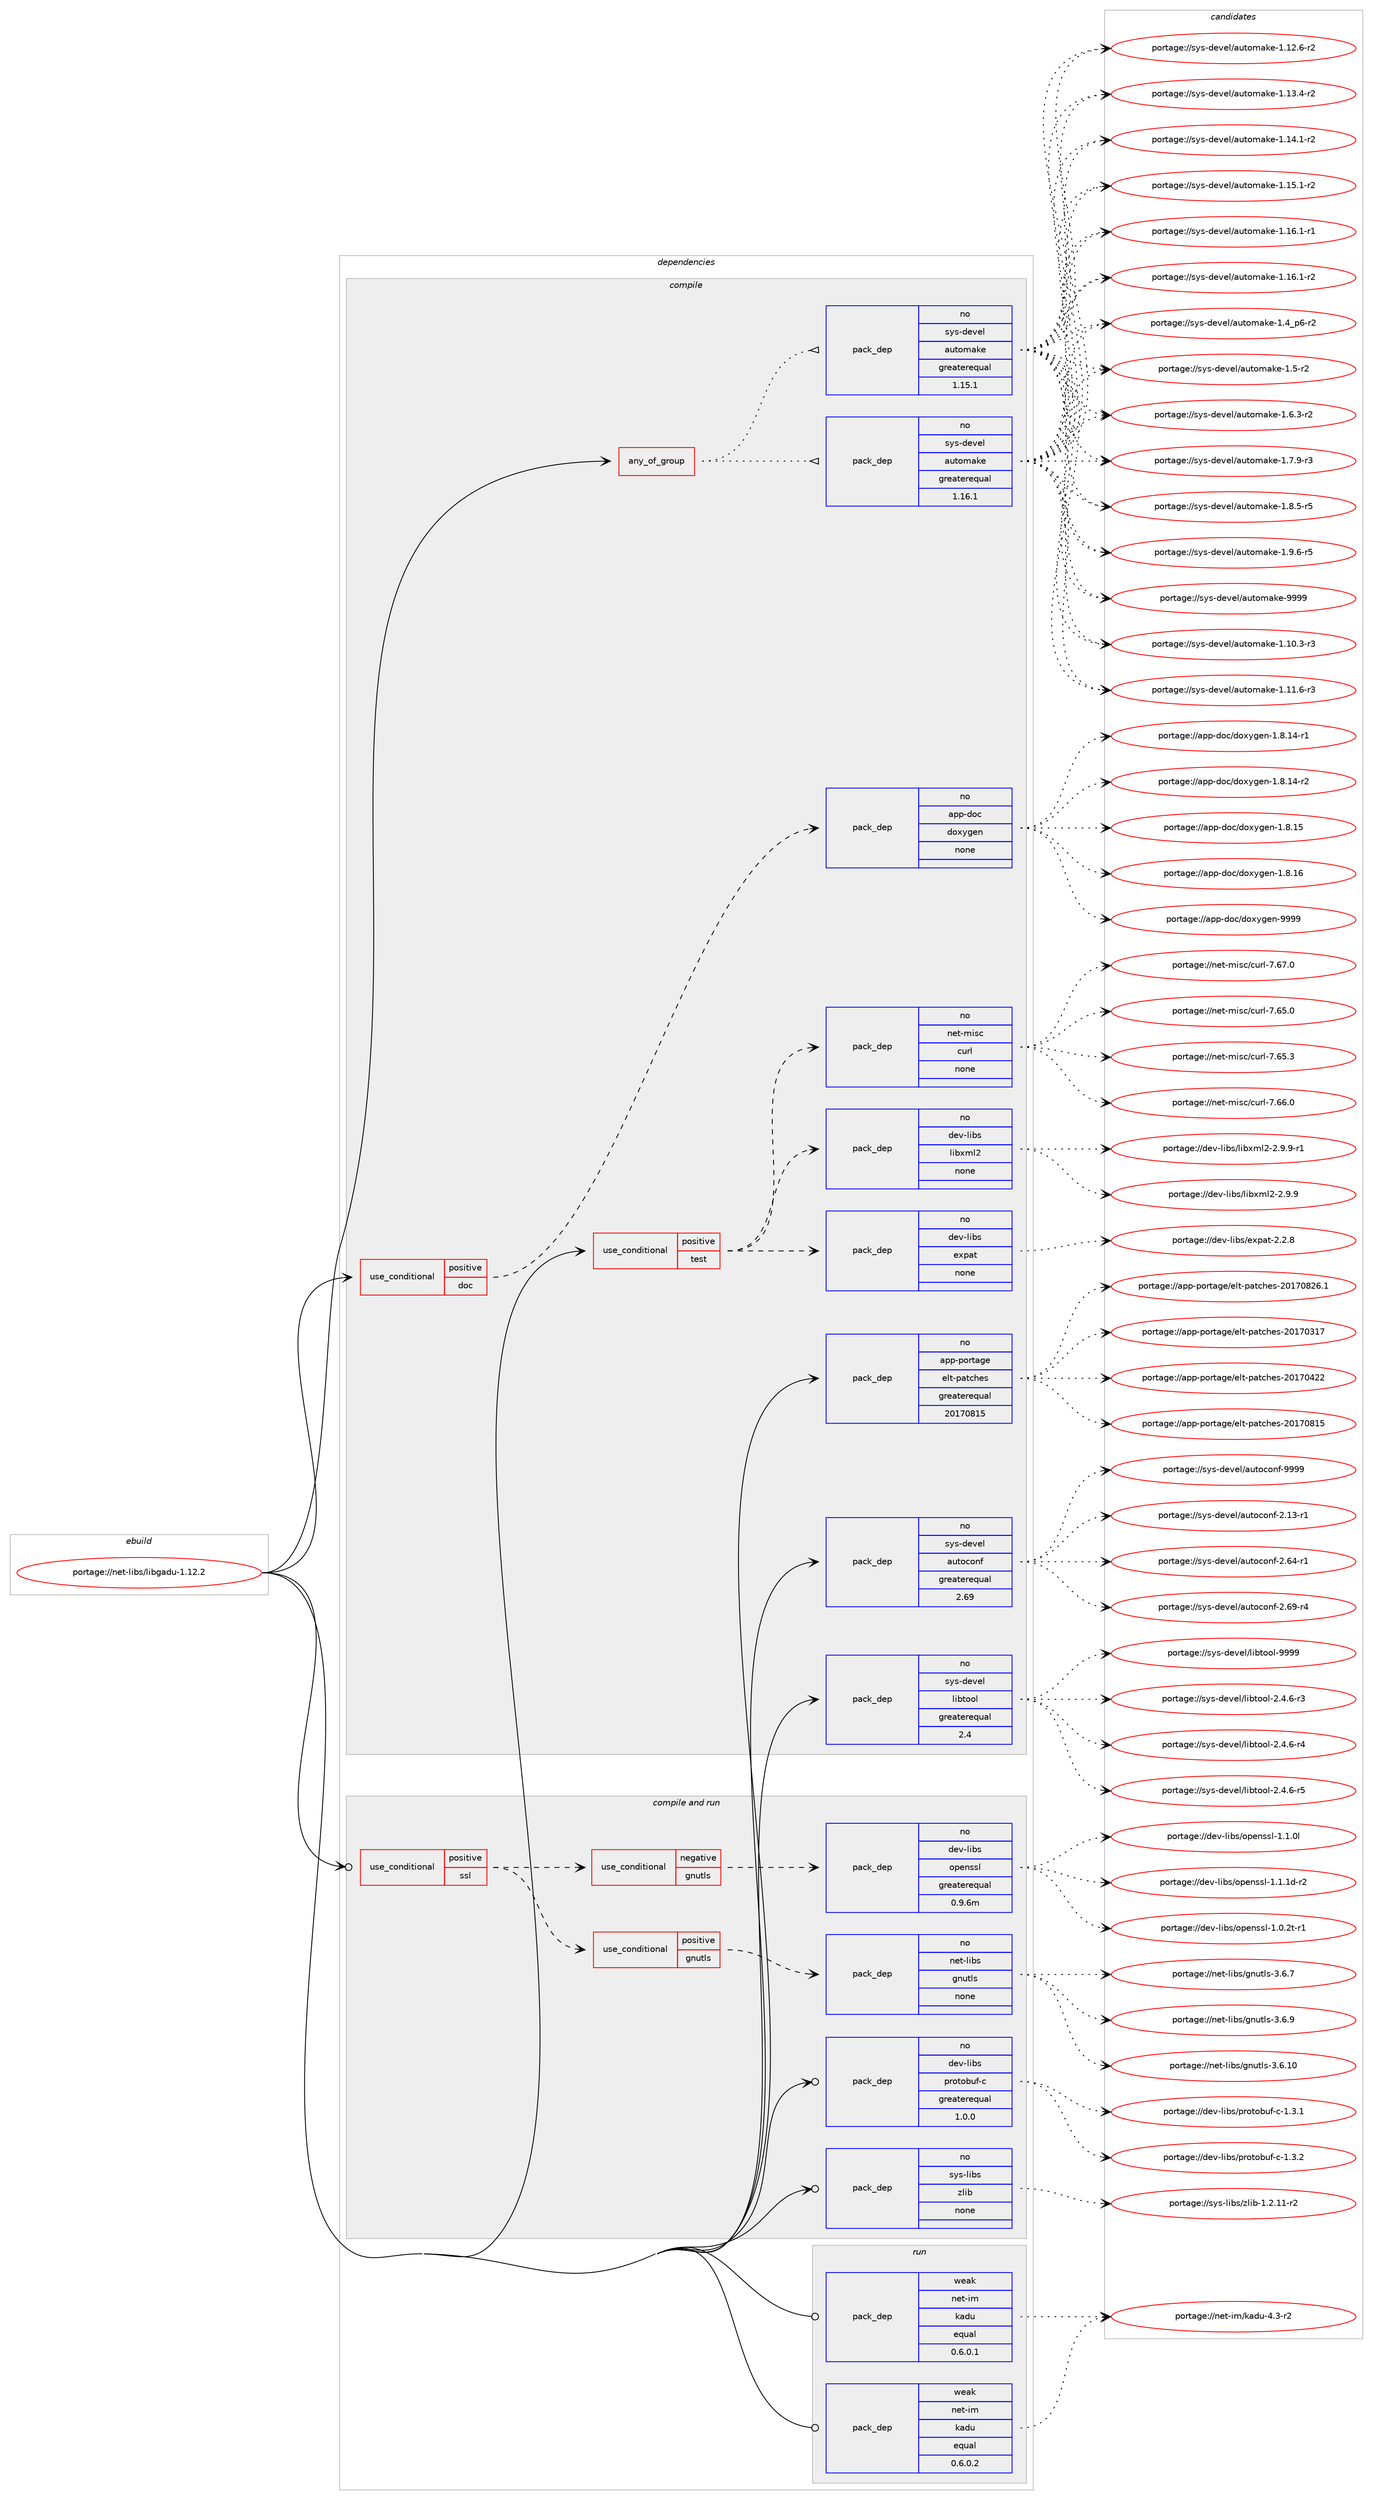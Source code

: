 digraph prolog {

# *************
# Graph options
# *************

newrank=true;
concentrate=true;
compound=true;
graph [rankdir=LR,fontname=Helvetica,fontsize=10,ranksep=1.5];#, ranksep=2.5, nodesep=0.2];
edge  [arrowhead=vee];
node  [fontname=Helvetica,fontsize=10];

# **********
# The ebuild
# **********

subgraph cluster_leftcol {
color=gray;
rank=same;
label=<<i>ebuild</i>>;
id [label="portage://net-libs/libgadu-1.12.2", color=red, width=4, href="../net-libs/libgadu-1.12.2.svg"];
}

# ****************
# The dependencies
# ****************

subgraph cluster_midcol {
color=gray;
label=<<i>dependencies</i>>;
subgraph cluster_compile {
fillcolor="#eeeeee";
style=filled;
label=<<i>compile</i>>;
subgraph any5787 {
dependency359201 [label=<<TABLE BORDER="0" CELLBORDER="1" CELLSPACING="0" CELLPADDING="4"><TR><TD CELLPADDING="10">any_of_group</TD></TR></TABLE>>, shape=none, color=red];subgraph pack263392 {
dependency359202 [label=<<TABLE BORDER="0" CELLBORDER="1" CELLSPACING="0" CELLPADDING="4" WIDTH="220"><TR><TD ROWSPAN="6" CELLPADDING="30">pack_dep</TD></TR><TR><TD WIDTH="110">no</TD></TR><TR><TD>sys-devel</TD></TR><TR><TD>automake</TD></TR><TR><TD>greaterequal</TD></TR><TR><TD>1.16.1</TD></TR></TABLE>>, shape=none, color=blue];
}
dependency359201:e -> dependency359202:w [weight=20,style="dotted",arrowhead="oinv"];
subgraph pack263393 {
dependency359203 [label=<<TABLE BORDER="0" CELLBORDER="1" CELLSPACING="0" CELLPADDING="4" WIDTH="220"><TR><TD ROWSPAN="6" CELLPADDING="30">pack_dep</TD></TR><TR><TD WIDTH="110">no</TD></TR><TR><TD>sys-devel</TD></TR><TR><TD>automake</TD></TR><TR><TD>greaterequal</TD></TR><TR><TD>1.15.1</TD></TR></TABLE>>, shape=none, color=blue];
}
dependency359201:e -> dependency359203:w [weight=20,style="dotted",arrowhead="oinv"];
}
id:e -> dependency359201:w [weight=20,style="solid",arrowhead="vee"];
subgraph cond89868 {
dependency359204 [label=<<TABLE BORDER="0" CELLBORDER="1" CELLSPACING="0" CELLPADDING="4"><TR><TD ROWSPAN="3" CELLPADDING="10">use_conditional</TD></TR><TR><TD>positive</TD></TR><TR><TD>doc</TD></TR></TABLE>>, shape=none, color=red];
subgraph pack263394 {
dependency359205 [label=<<TABLE BORDER="0" CELLBORDER="1" CELLSPACING="0" CELLPADDING="4" WIDTH="220"><TR><TD ROWSPAN="6" CELLPADDING="30">pack_dep</TD></TR><TR><TD WIDTH="110">no</TD></TR><TR><TD>app-doc</TD></TR><TR><TD>doxygen</TD></TR><TR><TD>none</TD></TR><TR><TD></TD></TR></TABLE>>, shape=none, color=blue];
}
dependency359204:e -> dependency359205:w [weight=20,style="dashed",arrowhead="vee"];
}
id:e -> dependency359204:w [weight=20,style="solid",arrowhead="vee"];
subgraph cond89869 {
dependency359206 [label=<<TABLE BORDER="0" CELLBORDER="1" CELLSPACING="0" CELLPADDING="4"><TR><TD ROWSPAN="3" CELLPADDING="10">use_conditional</TD></TR><TR><TD>positive</TD></TR><TR><TD>test</TD></TR></TABLE>>, shape=none, color=red];
subgraph pack263395 {
dependency359207 [label=<<TABLE BORDER="0" CELLBORDER="1" CELLSPACING="0" CELLPADDING="4" WIDTH="220"><TR><TD ROWSPAN="6" CELLPADDING="30">pack_dep</TD></TR><TR><TD WIDTH="110">no</TD></TR><TR><TD>dev-libs</TD></TR><TR><TD>expat</TD></TR><TR><TD>none</TD></TR><TR><TD></TD></TR></TABLE>>, shape=none, color=blue];
}
dependency359206:e -> dependency359207:w [weight=20,style="dashed",arrowhead="vee"];
subgraph pack263396 {
dependency359208 [label=<<TABLE BORDER="0" CELLBORDER="1" CELLSPACING="0" CELLPADDING="4" WIDTH="220"><TR><TD ROWSPAN="6" CELLPADDING="30">pack_dep</TD></TR><TR><TD WIDTH="110">no</TD></TR><TR><TD>dev-libs</TD></TR><TR><TD>libxml2</TD></TR><TR><TD>none</TD></TR><TR><TD></TD></TR></TABLE>>, shape=none, color=blue];
}
dependency359206:e -> dependency359208:w [weight=20,style="dashed",arrowhead="vee"];
subgraph pack263397 {
dependency359209 [label=<<TABLE BORDER="0" CELLBORDER="1" CELLSPACING="0" CELLPADDING="4" WIDTH="220"><TR><TD ROWSPAN="6" CELLPADDING="30">pack_dep</TD></TR><TR><TD WIDTH="110">no</TD></TR><TR><TD>net-misc</TD></TR><TR><TD>curl</TD></TR><TR><TD>none</TD></TR><TR><TD></TD></TR></TABLE>>, shape=none, color=blue];
}
dependency359206:e -> dependency359209:w [weight=20,style="dashed",arrowhead="vee"];
}
id:e -> dependency359206:w [weight=20,style="solid",arrowhead="vee"];
subgraph pack263398 {
dependency359210 [label=<<TABLE BORDER="0" CELLBORDER="1" CELLSPACING="0" CELLPADDING="4" WIDTH="220"><TR><TD ROWSPAN="6" CELLPADDING="30">pack_dep</TD></TR><TR><TD WIDTH="110">no</TD></TR><TR><TD>app-portage</TD></TR><TR><TD>elt-patches</TD></TR><TR><TD>greaterequal</TD></TR><TR><TD>20170815</TD></TR></TABLE>>, shape=none, color=blue];
}
id:e -> dependency359210:w [weight=20,style="solid",arrowhead="vee"];
subgraph pack263399 {
dependency359211 [label=<<TABLE BORDER="0" CELLBORDER="1" CELLSPACING="0" CELLPADDING="4" WIDTH="220"><TR><TD ROWSPAN="6" CELLPADDING="30">pack_dep</TD></TR><TR><TD WIDTH="110">no</TD></TR><TR><TD>sys-devel</TD></TR><TR><TD>autoconf</TD></TR><TR><TD>greaterequal</TD></TR><TR><TD>2.69</TD></TR></TABLE>>, shape=none, color=blue];
}
id:e -> dependency359211:w [weight=20,style="solid",arrowhead="vee"];
subgraph pack263400 {
dependency359212 [label=<<TABLE BORDER="0" CELLBORDER="1" CELLSPACING="0" CELLPADDING="4" WIDTH="220"><TR><TD ROWSPAN="6" CELLPADDING="30">pack_dep</TD></TR><TR><TD WIDTH="110">no</TD></TR><TR><TD>sys-devel</TD></TR><TR><TD>libtool</TD></TR><TR><TD>greaterequal</TD></TR><TR><TD>2.4</TD></TR></TABLE>>, shape=none, color=blue];
}
id:e -> dependency359212:w [weight=20,style="solid",arrowhead="vee"];
}
subgraph cluster_compileandrun {
fillcolor="#eeeeee";
style=filled;
label=<<i>compile and run</i>>;
subgraph cond89870 {
dependency359213 [label=<<TABLE BORDER="0" CELLBORDER="1" CELLSPACING="0" CELLPADDING="4"><TR><TD ROWSPAN="3" CELLPADDING="10">use_conditional</TD></TR><TR><TD>positive</TD></TR><TR><TD>ssl</TD></TR></TABLE>>, shape=none, color=red];
subgraph cond89871 {
dependency359214 [label=<<TABLE BORDER="0" CELLBORDER="1" CELLSPACING="0" CELLPADDING="4"><TR><TD ROWSPAN="3" CELLPADDING="10">use_conditional</TD></TR><TR><TD>positive</TD></TR><TR><TD>gnutls</TD></TR></TABLE>>, shape=none, color=red];
subgraph pack263401 {
dependency359215 [label=<<TABLE BORDER="0" CELLBORDER="1" CELLSPACING="0" CELLPADDING="4" WIDTH="220"><TR><TD ROWSPAN="6" CELLPADDING="30">pack_dep</TD></TR><TR><TD WIDTH="110">no</TD></TR><TR><TD>net-libs</TD></TR><TR><TD>gnutls</TD></TR><TR><TD>none</TD></TR><TR><TD></TD></TR></TABLE>>, shape=none, color=blue];
}
dependency359214:e -> dependency359215:w [weight=20,style="dashed",arrowhead="vee"];
}
dependency359213:e -> dependency359214:w [weight=20,style="dashed",arrowhead="vee"];
subgraph cond89872 {
dependency359216 [label=<<TABLE BORDER="0" CELLBORDER="1" CELLSPACING="0" CELLPADDING="4"><TR><TD ROWSPAN="3" CELLPADDING="10">use_conditional</TD></TR><TR><TD>negative</TD></TR><TR><TD>gnutls</TD></TR></TABLE>>, shape=none, color=red];
subgraph pack263402 {
dependency359217 [label=<<TABLE BORDER="0" CELLBORDER="1" CELLSPACING="0" CELLPADDING="4" WIDTH="220"><TR><TD ROWSPAN="6" CELLPADDING="30">pack_dep</TD></TR><TR><TD WIDTH="110">no</TD></TR><TR><TD>dev-libs</TD></TR><TR><TD>openssl</TD></TR><TR><TD>greaterequal</TD></TR><TR><TD>0.9.6m</TD></TR></TABLE>>, shape=none, color=blue];
}
dependency359216:e -> dependency359217:w [weight=20,style="dashed",arrowhead="vee"];
}
dependency359213:e -> dependency359216:w [weight=20,style="dashed",arrowhead="vee"];
}
id:e -> dependency359213:w [weight=20,style="solid",arrowhead="odotvee"];
subgraph pack263403 {
dependency359218 [label=<<TABLE BORDER="0" CELLBORDER="1" CELLSPACING="0" CELLPADDING="4" WIDTH="220"><TR><TD ROWSPAN="6" CELLPADDING="30">pack_dep</TD></TR><TR><TD WIDTH="110">no</TD></TR><TR><TD>dev-libs</TD></TR><TR><TD>protobuf-c</TD></TR><TR><TD>greaterequal</TD></TR><TR><TD>1.0.0</TD></TR></TABLE>>, shape=none, color=blue];
}
id:e -> dependency359218:w [weight=20,style="solid",arrowhead="odotvee"];
subgraph pack263404 {
dependency359219 [label=<<TABLE BORDER="0" CELLBORDER="1" CELLSPACING="0" CELLPADDING="4" WIDTH="220"><TR><TD ROWSPAN="6" CELLPADDING="30">pack_dep</TD></TR><TR><TD WIDTH="110">no</TD></TR><TR><TD>sys-libs</TD></TR><TR><TD>zlib</TD></TR><TR><TD>none</TD></TR><TR><TD></TD></TR></TABLE>>, shape=none, color=blue];
}
id:e -> dependency359219:w [weight=20,style="solid",arrowhead="odotvee"];
}
subgraph cluster_run {
fillcolor="#eeeeee";
style=filled;
label=<<i>run</i>>;
subgraph pack263405 {
dependency359220 [label=<<TABLE BORDER="0" CELLBORDER="1" CELLSPACING="0" CELLPADDING="4" WIDTH="220"><TR><TD ROWSPAN="6" CELLPADDING="30">pack_dep</TD></TR><TR><TD WIDTH="110">weak</TD></TR><TR><TD>net-im</TD></TR><TR><TD>kadu</TD></TR><TR><TD>equal</TD></TR><TR><TD>0.6.0.1</TD></TR></TABLE>>, shape=none, color=blue];
}
id:e -> dependency359220:w [weight=20,style="solid",arrowhead="odot"];
subgraph pack263406 {
dependency359221 [label=<<TABLE BORDER="0" CELLBORDER="1" CELLSPACING="0" CELLPADDING="4" WIDTH="220"><TR><TD ROWSPAN="6" CELLPADDING="30">pack_dep</TD></TR><TR><TD WIDTH="110">weak</TD></TR><TR><TD>net-im</TD></TR><TR><TD>kadu</TD></TR><TR><TD>equal</TD></TR><TR><TD>0.6.0.2</TD></TR></TABLE>>, shape=none, color=blue];
}
id:e -> dependency359221:w [weight=20,style="solid",arrowhead="odot"];
}
}

# **************
# The candidates
# **************

subgraph cluster_choices {
rank=same;
color=gray;
label=<<i>candidates</i>>;

subgraph choice263392 {
color=black;
nodesep=1;
choiceportage11512111545100101118101108479711711611110997107101454946494846514511451 [label="portage://sys-devel/automake-1.10.3-r3", color=red, width=4,href="../sys-devel/automake-1.10.3-r3.svg"];
choiceportage11512111545100101118101108479711711611110997107101454946494946544511451 [label="portage://sys-devel/automake-1.11.6-r3", color=red, width=4,href="../sys-devel/automake-1.11.6-r3.svg"];
choiceportage11512111545100101118101108479711711611110997107101454946495046544511450 [label="portage://sys-devel/automake-1.12.6-r2", color=red, width=4,href="../sys-devel/automake-1.12.6-r2.svg"];
choiceportage11512111545100101118101108479711711611110997107101454946495146524511450 [label="portage://sys-devel/automake-1.13.4-r2", color=red, width=4,href="../sys-devel/automake-1.13.4-r2.svg"];
choiceportage11512111545100101118101108479711711611110997107101454946495246494511450 [label="portage://sys-devel/automake-1.14.1-r2", color=red, width=4,href="../sys-devel/automake-1.14.1-r2.svg"];
choiceportage11512111545100101118101108479711711611110997107101454946495346494511450 [label="portage://sys-devel/automake-1.15.1-r2", color=red, width=4,href="../sys-devel/automake-1.15.1-r2.svg"];
choiceportage11512111545100101118101108479711711611110997107101454946495446494511449 [label="portage://sys-devel/automake-1.16.1-r1", color=red, width=4,href="../sys-devel/automake-1.16.1-r1.svg"];
choiceportage11512111545100101118101108479711711611110997107101454946495446494511450 [label="portage://sys-devel/automake-1.16.1-r2", color=red, width=4,href="../sys-devel/automake-1.16.1-r2.svg"];
choiceportage115121115451001011181011084797117116111109971071014549465295112544511450 [label="portage://sys-devel/automake-1.4_p6-r2", color=red, width=4,href="../sys-devel/automake-1.4_p6-r2.svg"];
choiceportage11512111545100101118101108479711711611110997107101454946534511450 [label="portage://sys-devel/automake-1.5-r2", color=red, width=4,href="../sys-devel/automake-1.5-r2.svg"];
choiceportage115121115451001011181011084797117116111109971071014549465446514511450 [label="portage://sys-devel/automake-1.6.3-r2", color=red, width=4,href="../sys-devel/automake-1.6.3-r2.svg"];
choiceportage115121115451001011181011084797117116111109971071014549465546574511451 [label="portage://sys-devel/automake-1.7.9-r3", color=red, width=4,href="../sys-devel/automake-1.7.9-r3.svg"];
choiceportage115121115451001011181011084797117116111109971071014549465646534511453 [label="portage://sys-devel/automake-1.8.5-r5", color=red, width=4,href="../sys-devel/automake-1.8.5-r5.svg"];
choiceportage115121115451001011181011084797117116111109971071014549465746544511453 [label="portage://sys-devel/automake-1.9.6-r5", color=red, width=4,href="../sys-devel/automake-1.9.6-r5.svg"];
choiceportage115121115451001011181011084797117116111109971071014557575757 [label="portage://sys-devel/automake-9999", color=red, width=4,href="../sys-devel/automake-9999.svg"];
dependency359202:e -> choiceportage11512111545100101118101108479711711611110997107101454946494846514511451:w [style=dotted,weight="100"];
dependency359202:e -> choiceportage11512111545100101118101108479711711611110997107101454946494946544511451:w [style=dotted,weight="100"];
dependency359202:e -> choiceportage11512111545100101118101108479711711611110997107101454946495046544511450:w [style=dotted,weight="100"];
dependency359202:e -> choiceportage11512111545100101118101108479711711611110997107101454946495146524511450:w [style=dotted,weight="100"];
dependency359202:e -> choiceportage11512111545100101118101108479711711611110997107101454946495246494511450:w [style=dotted,weight="100"];
dependency359202:e -> choiceportage11512111545100101118101108479711711611110997107101454946495346494511450:w [style=dotted,weight="100"];
dependency359202:e -> choiceportage11512111545100101118101108479711711611110997107101454946495446494511449:w [style=dotted,weight="100"];
dependency359202:e -> choiceportage11512111545100101118101108479711711611110997107101454946495446494511450:w [style=dotted,weight="100"];
dependency359202:e -> choiceportage115121115451001011181011084797117116111109971071014549465295112544511450:w [style=dotted,weight="100"];
dependency359202:e -> choiceportage11512111545100101118101108479711711611110997107101454946534511450:w [style=dotted,weight="100"];
dependency359202:e -> choiceportage115121115451001011181011084797117116111109971071014549465446514511450:w [style=dotted,weight="100"];
dependency359202:e -> choiceportage115121115451001011181011084797117116111109971071014549465546574511451:w [style=dotted,weight="100"];
dependency359202:e -> choiceportage115121115451001011181011084797117116111109971071014549465646534511453:w [style=dotted,weight="100"];
dependency359202:e -> choiceportage115121115451001011181011084797117116111109971071014549465746544511453:w [style=dotted,weight="100"];
dependency359202:e -> choiceportage115121115451001011181011084797117116111109971071014557575757:w [style=dotted,weight="100"];
}
subgraph choice263393 {
color=black;
nodesep=1;
choiceportage11512111545100101118101108479711711611110997107101454946494846514511451 [label="portage://sys-devel/automake-1.10.3-r3", color=red, width=4,href="../sys-devel/automake-1.10.3-r3.svg"];
choiceportage11512111545100101118101108479711711611110997107101454946494946544511451 [label="portage://sys-devel/automake-1.11.6-r3", color=red, width=4,href="../sys-devel/automake-1.11.6-r3.svg"];
choiceportage11512111545100101118101108479711711611110997107101454946495046544511450 [label="portage://sys-devel/automake-1.12.6-r2", color=red, width=4,href="../sys-devel/automake-1.12.6-r2.svg"];
choiceportage11512111545100101118101108479711711611110997107101454946495146524511450 [label="portage://sys-devel/automake-1.13.4-r2", color=red, width=4,href="../sys-devel/automake-1.13.4-r2.svg"];
choiceportage11512111545100101118101108479711711611110997107101454946495246494511450 [label="portage://sys-devel/automake-1.14.1-r2", color=red, width=4,href="../sys-devel/automake-1.14.1-r2.svg"];
choiceportage11512111545100101118101108479711711611110997107101454946495346494511450 [label="portage://sys-devel/automake-1.15.1-r2", color=red, width=4,href="../sys-devel/automake-1.15.1-r2.svg"];
choiceportage11512111545100101118101108479711711611110997107101454946495446494511449 [label="portage://sys-devel/automake-1.16.1-r1", color=red, width=4,href="../sys-devel/automake-1.16.1-r1.svg"];
choiceportage11512111545100101118101108479711711611110997107101454946495446494511450 [label="portage://sys-devel/automake-1.16.1-r2", color=red, width=4,href="../sys-devel/automake-1.16.1-r2.svg"];
choiceportage115121115451001011181011084797117116111109971071014549465295112544511450 [label="portage://sys-devel/automake-1.4_p6-r2", color=red, width=4,href="../sys-devel/automake-1.4_p6-r2.svg"];
choiceportage11512111545100101118101108479711711611110997107101454946534511450 [label="portage://sys-devel/automake-1.5-r2", color=red, width=4,href="../sys-devel/automake-1.5-r2.svg"];
choiceportage115121115451001011181011084797117116111109971071014549465446514511450 [label="portage://sys-devel/automake-1.6.3-r2", color=red, width=4,href="../sys-devel/automake-1.6.3-r2.svg"];
choiceportage115121115451001011181011084797117116111109971071014549465546574511451 [label="portage://sys-devel/automake-1.7.9-r3", color=red, width=4,href="../sys-devel/automake-1.7.9-r3.svg"];
choiceportage115121115451001011181011084797117116111109971071014549465646534511453 [label="portage://sys-devel/automake-1.8.5-r5", color=red, width=4,href="../sys-devel/automake-1.8.5-r5.svg"];
choiceportage115121115451001011181011084797117116111109971071014549465746544511453 [label="portage://sys-devel/automake-1.9.6-r5", color=red, width=4,href="../sys-devel/automake-1.9.6-r5.svg"];
choiceportage115121115451001011181011084797117116111109971071014557575757 [label="portage://sys-devel/automake-9999", color=red, width=4,href="../sys-devel/automake-9999.svg"];
dependency359203:e -> choiceportage11512111545100101118101108479711711611110997107101454946494846514511451:w [style=dotted,weight="100"];
dependency359203:e -> choiceportage11512111545100101118101108479711711611110997107101454946494946544511451:w [style=dotted,weight="100"];
dependency359203:e -> choiceportage11512111545100101118101108479711711611110997107101454946495046544511450:w [style=dotted,weight="100"];
dependency359203:e -> choiceportage11512111545100101118101108479711711611110997107101454946495146524511450:w [style=dotted,weight="100"];
dependency359203:e -> choiceportage11512111545100101118101108479711711611110997107101454946495246494511450:w [style=dotted,weight="100"];
dependency359203:e -> choiceportage11512111545100101118101108479711711611110997107101454946495346494511450:w [style=dotted,weight="100"];
dependency359203:e -> choiceportage11512111545100101118101108479711711611110997107101454946495446494511449:w [style=dotted,weight="100"];
dependency359203:e -> choiceportage11512111545100101118101108479711711611110997107101454946495446494511450:w [style=dotted,weight="100"];
dependency359203:e -> choiceportage115121115451001011181011084797117116111109971071014549465295112544511450:w [style=dotted,weight="100"];
dependency359203:e -> choiceportage11512111545100101118101108479711711611110997107101454946534511450:w [style=dotted,weight="100"];
dependency359203:e -> choiceportage115121115451001011181011084797117116111109971071014549465446514511450:w [style=dotted,weight="100"];
dependency359203:e -> choiceportage115121115451001011181011084797117116111109971071014549465546574511451:w [style=dotted,weight="100"];
dependency359203:e -> choiceportage115121115451001011181011084797117116111109971071014549465646534511453:w [style=dotted,weight="100"];
dependency359203:e -> choiceportage115121115451001011181011084797117116111109971071014549465746544511453:w [style=dotted,weight="100"];
dependency359203:e -> choiceportage115121115451001011181011084797117116111109971071014557575757:w [style=dotted,weight="100"];
}
subgraph choice263394 {
color=black;
nodesep=1;
choiceportage97112112451001119947100111120121103101110454946564649524511449 [label="portage://app-doc/doxygen-1.8.14-r1", color=red, width=4,href="../app-doc/doxygen-1.8.14-r1.svg"];
choiceportage97112112451001119947100111120121103101110454946564649524511450 [label="portage://app-doc/doxygen-1.8.14-r2", color=red, width=4,href="../app-doc/doxygen-1.8.14-r2.svg"];
choiceportage9711211245100111994710011112012110310111045494656464953 [label="portage://app-doc/doxygen-1.8.15", color=red, width=4,href="../app-doc/doxygen-1.8.15.svg"];
choiceportage9711211245100111994710011112012110310111045494656464954 [label="portage://app-doc/doxygen-1.8.16", color=red, width=4,href="../app-doc/doxygen-1.8.16.svg"];
choiceportage971121124510011199471001111201211031011104557575757 [label="portage://app-doc/doxygen-9999", color=red, width=4,href="../app-doc/doxygen-9999.svg"];
dependency359205:e -> choiceportage97112112451001119947100111120121103101110454946564649524511449:w [style=dotted,weight="100"];
dependency359205:e -> choiceportage97112112451001119947100111120121103101110454946564649524511450:w [style=dotted,weight="100"];
dependency359205:e -> choiceportage9711211245100111994710011112012110310111045494656464953:w [style=dotted,weight="100"];
dependency359205:e -> choiceportage9711211245100111994710011112012110310111045494656464954:w [style=dotted,weight="100"];
dependency359205:e -> choiceportage971121124510011199471001111201211031011104557575757:w [style=dotted,weight="100"];
}
subgraph choice263395 {
color=black;
nodesep=1;
choiceportage10010111845108105981154710112011297116455046504656 [label="portage://dev-libs/expat-2.2.8", color=red, width=4,href="../dev-libs/expat-2.2.8.svg"];
dependency359207:e -> choiceportage10010111845108105981154710112011297116455046504656:w [style=dotted,weight="100"];
}
subgraph choice263396 {
color=black;
nodesep=1;
choiceportage1001011184510810598115471081059812010910850455046574657 [label="portage://dev-libs/libxml2-2.9.9", color=red, width=4,href="../dev-libs/libxml2-2.9.9.svg"];
choiceportage10010111845108105981154710810598120109108504550465746574511449 [label="portage://dev-libs/libxml2-2.9.9-r1", color=red, width=4,href="../dev-libs/libxml2-2.9.9-r1.svg"];
dependency359208:e -> choiceportage1001011184510810598115471081059812010910850455046574657:w [style=dotted,weight="100"];
dependency359208:e -> choiceportage10010111845108105981154710810598120109108504550465746574511449:w [style=dotted,weight="100"];
}
subgraph choice263397 {
color=black;
nodesep=1;
choiceportage1101011164510910511599479911711410845554654534648 [label="portage://net-misc/curl-7.65.0", color=red, width=4,href="../net-misc/curl-7.65.0.svg"];
choiceportage1101011164510910511599479911711410845554654534651 [label="portage://net-misc/curl-7.65.3", color=red, width=4,href="../net-misc/curl-7.65.3.svg"];
choiceportage1101011164510910511599479911711410845554654544648 [label="portage://net-misc/curl-7.66.0", color=red, width=4,href="../net-misc/curl-7.66.0.svg"];
choiceportage1101011164510910511599479911711410845554654554648 [label="portage://net-misc/curl-7.67.0", color=red, width=4,href="../net-misc/curl-7.67.0.svg"];
dependency359209:e -> choiceportage1101011164510910511599479911711410845554654534648:w [style=dotted,weight="100"];
dependency359209:e -> choiceportage1101011164510910511599479911711410845554654534651:w [style=dotted,weight="100"];
dependency359209:e -> choiceportage1101011164510910511599479911711410845554654544648:w [style=dotted,weight="100"];
dependency359209:e -> choiceportage1101011164510910511599479911711410845554654554648:w [style=dotted,weight="100"];
}
subgraph choice263398 {
color=black;
nodesep=1;
choiceportage97112112451121111141169710310147101108116451129711699104101115455048495548514955 [label="portage://app-portage/elt-patches-20170317", color=red, width=4,href="../app-portage/elt-patches-20170317.svg"];
choiceportage97112112451121111141169710310147101108116451129711699104101115455048495548525050 [label="portage://app-portage/elt-patches-20170422", color=red, width=4,href="../app-portage/elt-patches-20170422.svg"];
choiceportage97112112451121111141169710310147101108116451129711699104101115455048495548564953 [label="portage://app-portage/elt-patches-20170815", color=red, width=4,href="../app-portage/elt-patches-20170815.svg"];
choiceportage971121124511211111411697103101471011081164511297116991041011154550484955485650544649 [label="portage://app-portage/elt-patches-20170826.1", color=red, width=4,href="../app-portage/elt-patches-20170826.1.svg"];
dependency359210:e -> choiceportage97112112451121111141169710310147101108116451129711699104101115455048495548514955:w [style=dotted,weight="100"];
dependency359210:e -> choiceportage97112112451121111141169710310147101108116451129711699104101115455048495548525050:w [style=dotted,weight="100"];
dependency359210:e -> choiceportage97112112451121111141169710310147101108116451129711699104101115455048495548564953:w [style=dotted,weight="100"];
dependency359210:e -> choiceportage971121124511211111411697103101471011081164511297116991041011154550484955485650544649:w [style=dotted,weight="100"];
}
subgraph choice263399 {
color=black;
nodesep=1;
choiceportage1151211154510010111810110847971171161119911111010245504649514511449 [label="portage://sys-devel/autoconf-2.13-r1", color=red, width=4,href="../sys-devel/autoconf-2.13-r1.svg"];
choiceportage1151211154510010111810110847971171161119911111010245504654524511449 [label="portage://sys-devel/autoconf-2.64-r1", color=red, width=4,href="../sys-devel/autoconf-2.64-r1.svg"];
choiceportage1151211154510010111810110847971171161119911111010245504654574511452 [label="portage://sys-devel/autoconf-2.69-r4", color=red, width=4,href="../sys-devel/autoconf-2.69-r4.svg"];
choiceportage115121115451001011181011084797117116111991111101024557575757 [label="portage://sys-devel/autoconf-9999", color=red, width=4,href="../sys-devel/autoconf-9999.svg"];
dependency359211:e -> choiceportage1151211154510010111810110847971171161119911111010245504649514511449:w [style=dotted,weight="100"];
dependency359211:e -> choiceportage1151211154510010111810110847971171161119911111010245504654524511449:w [style=dotted,weight="100"];
dependency359211:e -> choiceportage1151211154510010111810110847971171161119911111010245504654574511452:w [style=dotted,weight="100"];
dependency359211:e -> choiceportage115121115451001011181011084797117116111991111101024557575757:w [style=dotted,weight="100"];
}
subgraph choice263400 {
color=black;
nodesep=1;
choiceportage1151211154510010111810110847108105981161111111084550465246544511451 [label="portage://sys-devel/libtool-2.4.6-r3", color=red, width=4,href="../sys-devel/libtool-2.4.6-r3.svg"];
choiceportage1151211154510010111810110847108105981161111111084550465246544511452 [label="portage://sys-devel/libtool-2.4.6-r4", color=red, width=4,href="../sys-devel/libtool-2.4.6-r4.svg"];
choiceportage1151211154510010111810110847108105981161111111084550465246544511453 [label="portage://sys-devel/libtool-2.4.6-r5", color=red, width=4,href="../sys-devel/libtool-2.4.6-r5.svg"];
choiceportage1151211154510010111810110847108105981161111111084557575757 [label="portage://sys-devel/libtool-9999", color=red, width=4,href="../sys-devel/libtool-9999.svg"];
dependency359212:e -> choiceportage1151211154510010111810110847108105981161111111084550465246544511451:w [style=dotted,weight="100"];
dependency359212:e -> choiceportage1151211154510010111810110847108105981161111111084550465246544511452:w [style=dotted,weight="100"];
dependency359212:e -> choiceportage1151211154510010111810110847108105981161111111084550465246544511453:w [style=dotted,weight="100"];
dependency359212:e -> choiceportage1151211154510010111810110847108105981161111111084557575757:w [style=dotted,weight="100"];
}
subgraph choice263401 {
color=black;
nodesep=1;
choiceportage11010111645108105981154710311011711610811545514654464948 [label="portage://net-libs/gnutls-3.6.10", color=red, width=4,href="../net-libs/gnutls-3.6.10.svg"];
choiceportage110101116451081059811547103110117116108115455146544655 [label="portage://net-libs/gnutls-3.6.7", color=red, width=4,href="../net-libs/gnutls-3.6.7.svg"];
choiceportage110101116451081059811547103110117116108115455146544657 [label="portage://net-libs/gnutls-3.6.9", color=red, width=4,href="../net-libs/gnutls-3.6.9.svg"];
dependency359215:e -> choiceportage11010111645108105981154710311011711610811545514654464948:w [style=dotted,weight="100"];
dependency359215:e -> choiceportage110101116451081059811547103110117116108115455146544655:w [style=dotted,weight="100"];
dependency359215:e -> choiceportage110101116451081059811547103110117116108115455146544657:w [style=dotted,weight="100"];
}
subgraph choice263402 {
color=black;
nodesep=1;
choiceportage1001011184510810598115471111121011101151151084549464846501164511449 [label="portage://dev-libs/openssl-1.0.2t-r1", color=red, width=4,href="../dev-libs/openssl-1.0.2t-r1.svg"];
choiceportage100101118451081059811547111112101110115115108454946494648108 [label="portage://dev-libs/openssl-1.1.0l", color=red, width=4,href="../dev-libs/openssl-1.1.0l.svg"];
choiceportage1001011184510810598115471111121011101151151084549464946491004511450 [label="portage://dev-libs/openssl-1.1.1d-r2", color=red, width=4,href="../dev-libs/openssl-1.1.1d-r2.svg"];
dependency359217:e -> choiceportage1001011184510810598115471111121011101151151084549464846501164511449:w [style=dotted,weight="100"];
dependency359217:e -> choiceportage100101118451081059811547111112101110115115108454946494648108:w [style=dotted,weight="100"];
dependency359217:e -> choiceportage1001011184510810598115471111121011101151151084549464946491004511450:w [style=dotted,weight="100"];
}
subgraph choice263403 {
color=black;
nodesep=1;
choiceportage100101118451081059811547112114111116111981171024599454946514649 [label="portage://dev-libs/protobuf-c-1.3.1", color=red, width=4,href="../dev-libs/protobuf-c-1.3.1.svg"];
choiceportage100101118451081059811547112114111116111981171024599454946514650 [label="portage://dev-libs/protobuf-c-1.3.2", color=red, width=4,href="../dev-libs/protobuf-c-1.3.2.svg"];
dependency359218:e -> choiceportage100101118451081059811547112114111116111981171024599454946514649:w [style=dotted,weight="100"];
dependency359218:e -> choiceportage100101118451081059811547112114111116111981171024599454946514650:w [style=dotted,weight="100"];
}
subgraph choice263404 {
color=black;
nodesep=1;
choiceportage11512111545108105981154712210810598454946504649494511450 [label="portage://sys-libs/zlib-1.2.11-r2", color=red, width=4,href="../sys-libs/zlib-1.2.11-r2.svg"];
dependency359219:e -> choiceportage11512111545108105981154712210810598454946504649494511450:w [style=dotted,weight="100"];
}
subgraph choice263405 {
color=black;
nodesep=1;
choiceportage110101116451051094710797100117455246514511450 [label="portage://net-im/kadu-4.3-r2", color=red, width=4,href="../net-im/kadu-4.3-r2.svg"];
dependency359220:e -> choiceportage110101116451051094710797100117455246514511450:w [style=dotted,weight="100"];
}
subgraph choice263406 {
color=black;
nodesep=1;
choiceportage110101116451051094710797100117455246514511450 [label="portage://net-im/kadu-4.3-r2", color=red, width=4,href="../net-im/kadu-4.3-r2.svg"];
dependency359221:e -> choiceportage110101116451051094710797100117455246514511450:w [style=dotted,weight="100"];
}
}

}
